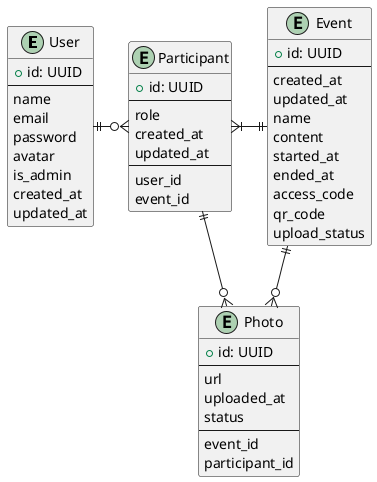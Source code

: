 @startuml ERD

entity "User" {
  +id: UUID
  --
  name
  email
  password
  avatar
  is_admin
  created_at
  updated_at
}

' entity "Notification" {
'   +id: UUID
'   --
'   created_at
'   updated_at
'   type
'   sended_at
'   content
'   --
'   event_id
' }

entity "Event" {
  +id: UUID
  --
  created_at
  updated_at
  name
  content
  started_at
  ended_at
  access_code
  qr_code
  upload_status
}

entity "Participant" {
  +id: UUID
  --
  role
  created_at
  updated_at
  --
  user_id
  event_id
}

entity "Photo" {
  +id: UUID
  --
  url
  uploaded_at
  status
  --
  event_id
  participant_id
}

' entity "Album" {
'   +id: UUID
'   --
'   name
'   created_at
'   photo_count
'   --
'   event_id
' }

' entity "Like" {
'   +id: UUID
'   --
'   liked_at
'   created_at
'   --
'   participant_id
'   photovideo_id
' }

/' User ||--o{ Event : "creates/participates" '/
User ||-right-o{ Participant
Event||-left-|{ Participant
Participant ||--o{ Photo
' Participant ||--o{ Like
' Participant }o-up-o{ Notification 
' PhotoVideo }o-right-o| Album
Event ||--o{ Photo
' Event ||--o{ Album
' Event ||-up-o{ Notification
' PhotoVideo ||-left-o{ Like

@enduml